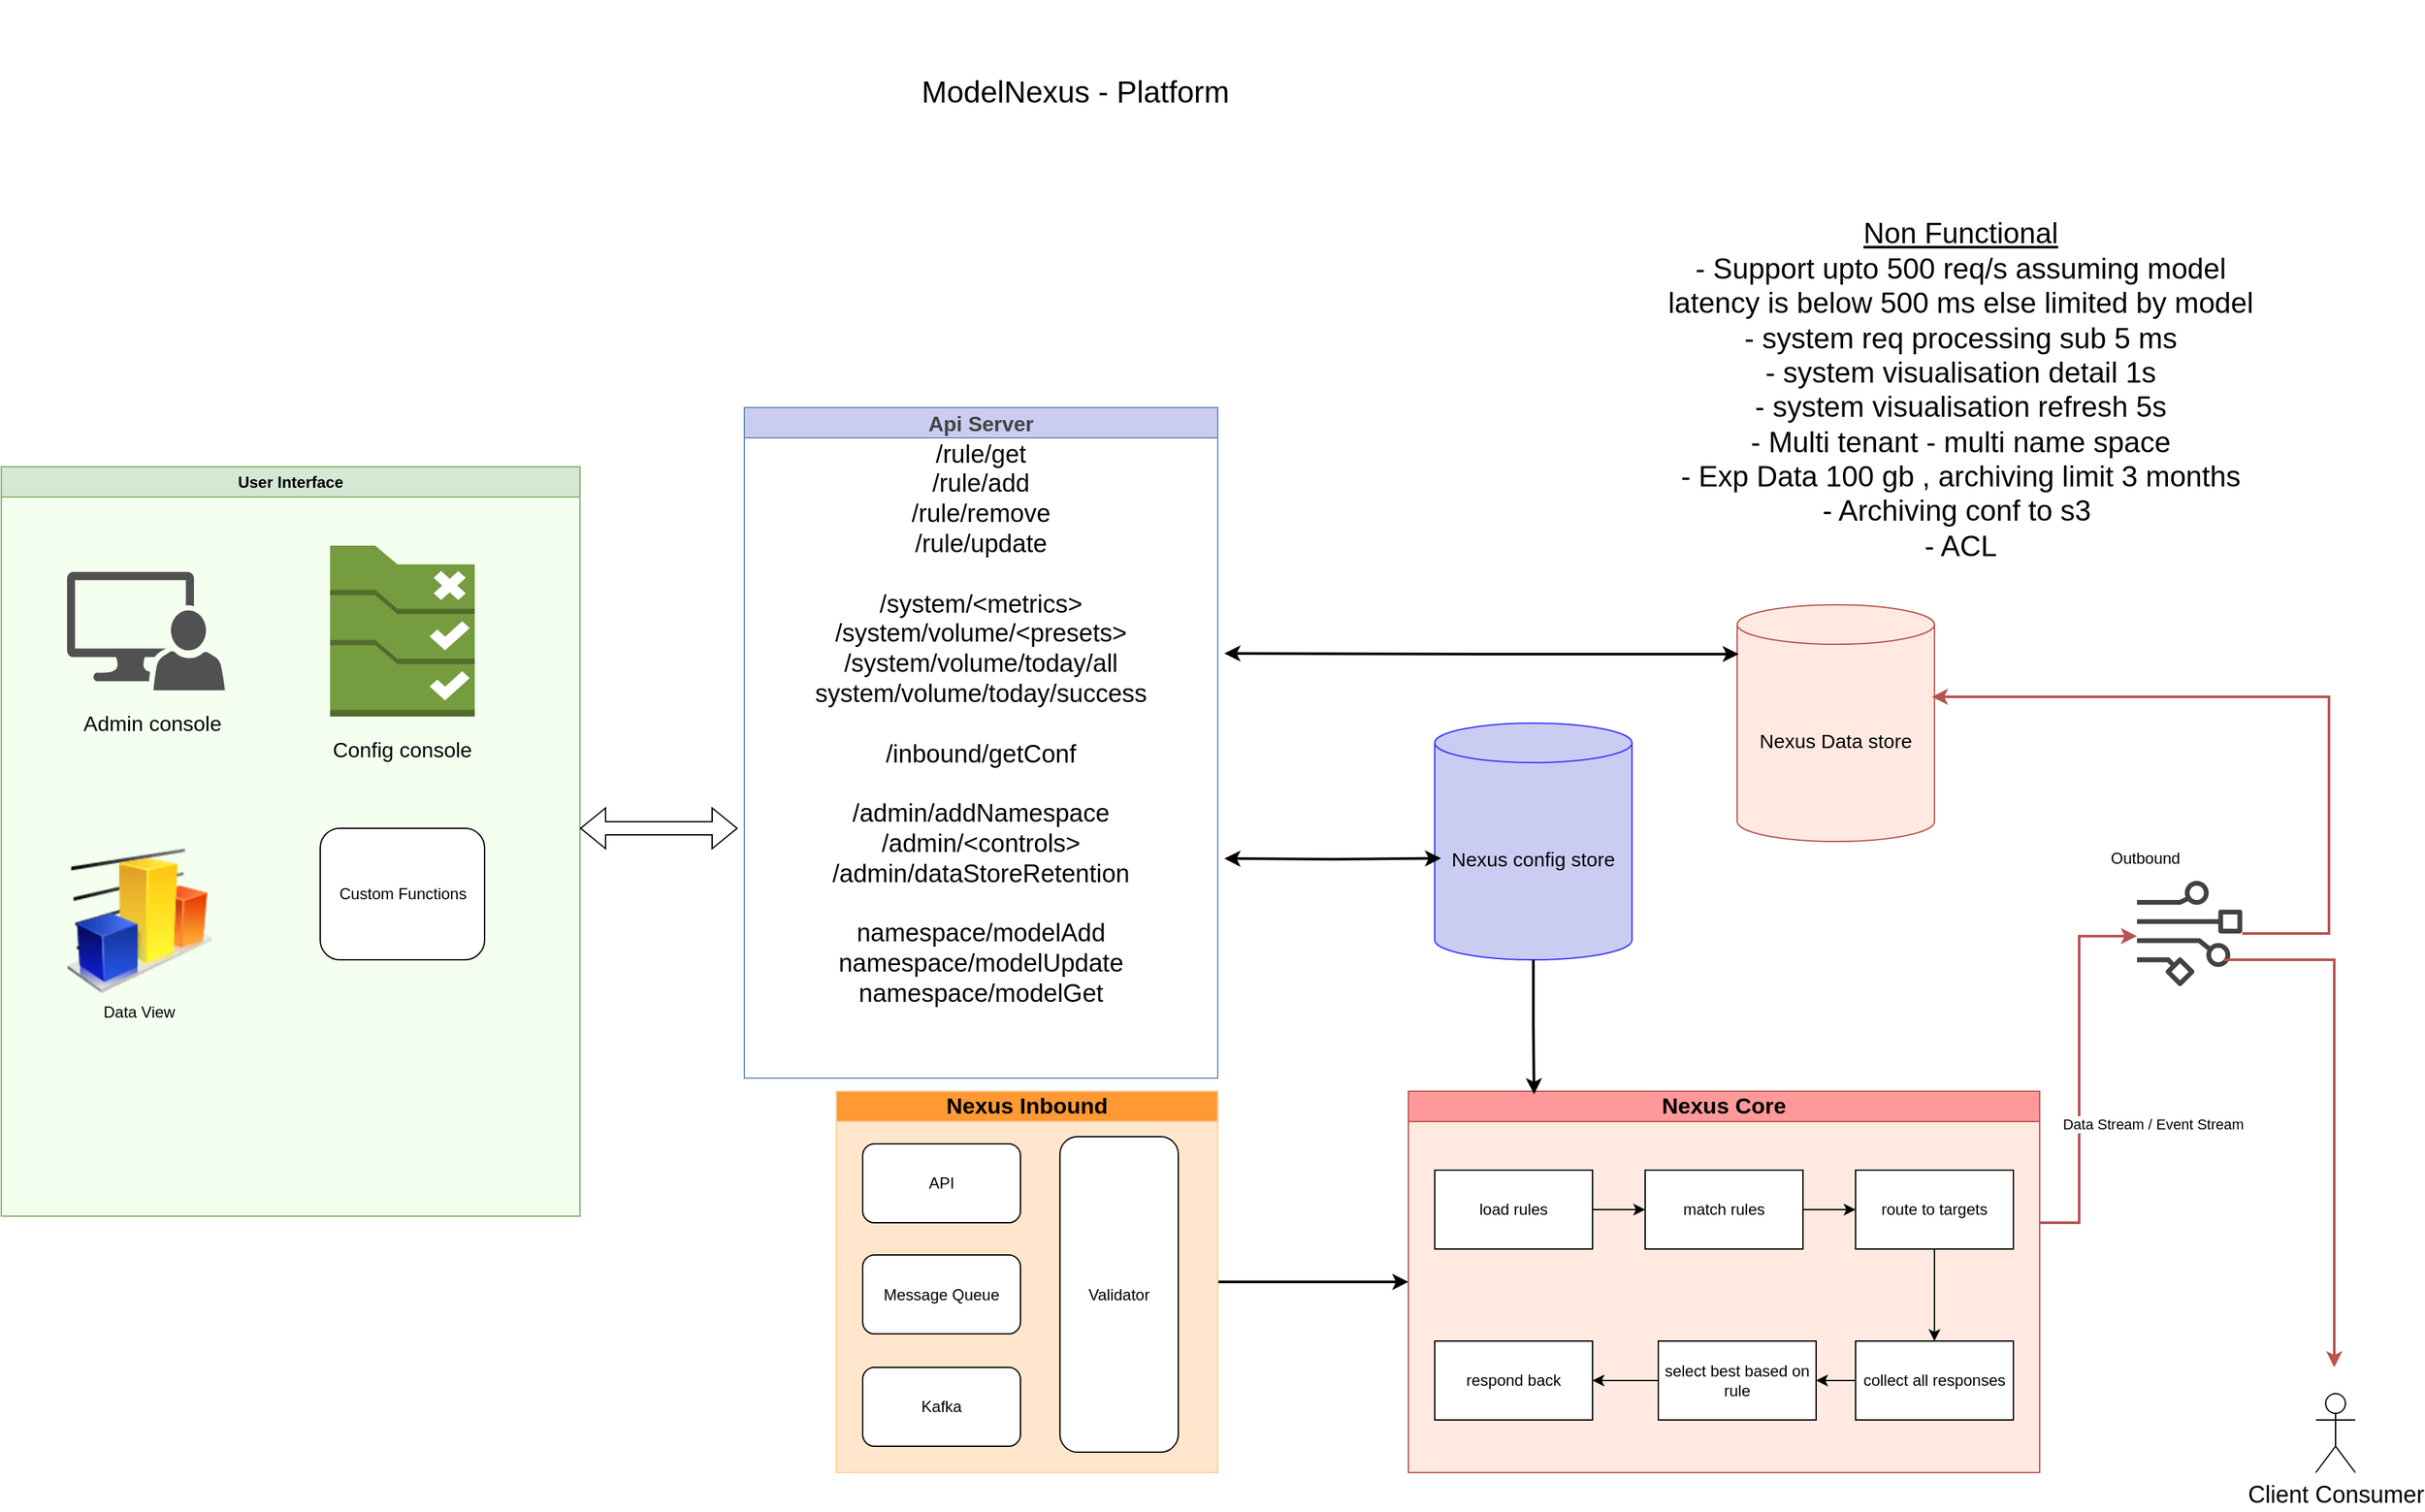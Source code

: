 <mxfile version="24.7.7">
  <diagram name="Page-1" id="GuJsaFXCf7rbCacDJFg-">
    <mxGraphModel dx="2049" dy="2318" grid="1" gridSize="10" guides="1" tooltips="1" connect="1" arrows="1" fold="1" page="1" pageScale="1" pageWidth="827" pageHeight="1169" math="0" shadow="0">
      <root>
        <mxCell id="0" />
        <mxCell id="1" parent="0" />
        <mxCell id="SCZvKBO57X7So9eVnbbf-1" value="&lt;font style=&quot;font-size: 23px;&quot;&gt;ModelNexus - Platform&amp;nbsp;&lt;/font&gt;" style="text;html=1;align=center;verticalAlign=middle;whiteSpace=wrap;rounded=0;" parent="1" vertex="1">
          <mxGeometry x="690" y="-340" width="320" height="140" as="geometry" />
        </mxCell>
        <mxCell id="SCZvKBO57X7So9eVnbbf-6" value="&lt;font style=&quot;font-size: 17px;&quot;&gt;Nexus Core&lt;/font&gt;" style="swimlane;whiteSpace=wrap;html=1;fillColor=#FF9999;strokeColor=#b85450;swimlaneFillColor=#FFE9E0;" parent="1" vertex="1">
          <mxGeometry x="1100" y="490" width="480" height="290" as="geometry" />
        </mxCell>
        <mxCell id="SCZvKBO57X7So9eVnbbf-15" style="edgeStyle=orthogonalEdgeStyle;rounded=0;orthogonalLoop=1;jettySize=auto;html=1;exitX=1;exitY=0.5;exitDx=0;exitDy=0;entryX=0;entryY=0.5;entryDx=0;entryDy=0;" parent="SCZvKBO57X7So9eVnbbf-6" source="SCZvKBO57X7So9eVnbbf-7" target="SCZvKBO57X7So9eVnbbf-8" edge="1">
          <mxGeometry relative="1" as="geometry" />
        </mxCell>
        <mxCell id="SCZvKBO57X7So9eVnbbf-7" value="load rules" style="rounded=0;whiteSpace=wrap;html=1;" parent="SCZvKBO57X7So9eVnbbf-6" vertex="1">
          <mxGeometry x="20" y="60" width="120" height="60" as="geometry" />
        </mxCell>
        <mxCell id="SCZvKBO57X7So9eVnbbf-16" style="edgeStyle=orthogonalEdgeStyle;rounded=0;orthogonalLoop=1;jettySize=auto;html=1;exitX=1;exitY=0.5;exitDx=0;exitDy=0;entryX=0;entryY=0.5;entryDx=0;entryDy=0;" parent="SCZvKBO57X7So9eVnbbf-6" source="SCZvKBO57X7So9eVnbbf-8" target="SCZvKBO57X7So9eVnbbf-9" edge="1">
          <mxGeometry relative="1" as="geometry" />
        </mxCell>
        <mxCell id="SCZvKBO57X7So9eVnbbf-8" value="match rules" style="rounded=0;whiteSpace=wrap;html=1;" parent="SCZvKBO57X7So9eVnbbf-6" vertex="1">
          <mxGeometry x="180" y="60" width="120" height="60" as="geometry" />
        </mxCell>
        <mxCell id="SCZvKBO57X7So9eVnbbf-19" style="edgeStyle=orthogonalEdgeStyle;rounded=0;orthogonalLoop=1;jettySize=auto;html=1;exitX=0.5;exitY=1;exitDx=0;exitDy=0;entryX=0.5;entryY=0;entryDx=0;entryDy=0;" parent="SCZvKBO57X7So9eVnbbf-6" source="SCZvKBO57X7So9eVnbbf-9" target="SCZvKBO57X7So9eVnbbf-14" edge="1">
          <mxGeometry relative="1" as="geometry" />
        </mxCell>
        <mxCell id="SCZvKBO57X7So9eVnbbf-9" value="route to targets" style="rounded=0;whiteSpace=wrap;html=1;" parent="SCZvKBO57X7So9eVnbbf-6" vertex="1">
          <mxGeometry x="340" y="60" width="120" height="60" as="geometry" />
        </mxCell>
        <mxCell id="SCZvKBO57X7So9eVnbbf-39" style="edgeStyle=orthogonalEdgeStyle;rounded=0;orthogonalLoop=1;jettySize=auto;html=1;exitX=0;exitY=0.5;exitDx=0;exitDy=0;entryX=1;entryY=0.5;entryDx=0;entryDy=0;" parent="SCZvKBO57X7So9eVnbbf-6" source="SCZvKBO57X7So9eVnbbf-14" target="SCZvKBO57X7So9eVnbbf-28" edge="1">
          <mxGeometry relative="1" as="geometry" />
        </mxCell>
        <mxCell id="SCZvKBO57X7So9eVnbbf-14" value="collect all responses" style="rounded=0;whiteSpace=wrap;html=1;" parent="SCZvKBO57X7So9eVnbbf-6" vertex="1">
          <mxGeometry x="340" y="190" width="120" height="60" as="geometry" />
        </mxCell>
        <mxCell id="SCZvKBO57X7So9eVnbbf-40" style="edgeStyle=orthogonalEdgeStyle;rounded=0;orthogonalLoop=1;jettySize=auto;html=1;exitX=0;exitY=0.5;exitDx=0;exitDy=0;entryX=1;entryY=0.5;entryDx=0;entryDy=0;" parent="SCZvKBO57X7So9eVnbbf-6" source="SCZvKBO57X7So9eVnbbf-28" target="SCZvKBO57X7So9eVnbbf-38" edge="1">
          <mxGeometry relative="1" as="geometry" />
        </mxCell>
        <mxCell id="SCZvKBO57X7So9eVnbbf-28" value="select best based on rule" style="rounded=0;whiteSpace=wrap;html=1;" parent="SCZvKBO57X7So9eVnbbf-6" vertex="1">
          <mxGeometry x="190" y="190" width="120" height="60" as="geometry" />
        </mxCell>
        <mxCell id="SCZvKBO57X7So9eVnbbf-38" value="respond back" style="rounded=0;whiteSpace=wrap;html=1;" parent="SCZvKBO57X7So9eVnbbf-6" vertex="1">
          <mxGeometry x="20" y="190" width="120" height="60" as="geometry" />
        </mxCell>
        <mxCell id="SCZvKBO57X7So9eVnbbf-41" value="&lt;font style=&quot;font-size: 15px;&quot;&gt;Nexus config store&lt;/font&gt;" style="shape=cylinder3;whiteSpace=wrap;html=1;boundedLbl=1;backgroundOutline=1;size=15;fillColor=#CBCCF2;strokeColor=#3333FF;" parent="1" vertex="1">
          <mxGeometry x="1120" y="210" width="150" height="180" as="geometry" />
        </mxCell>
        <mxCell id="SCZvKBO57X7So9eVnbbf-42" value="&lt;font color=&quot;#424242&quot; style=&quot;font-size: 16px;&quot;&gt;Api Server&lt;/font&gt;" style="swimlane;whiteSpace=wrap;html=1;fillColor=#CBCCF2;strokeColor=#6c8ebf;" parent="1" vertex="1">
          <mxGeometry x="595" y="-30" width="360" height="510" as="geometry" />
        </mxCell>
        <mxCell id="5m-fN42RZaUffiaMogSR-8" value="&lt;div&gt;&lt;span style=&quot;font-size: 19px;&quot;&gt;&lt;br&gt;&lt;/span&gt;&lt;/div&gt;&lt;div&gt;&lt;span style=&quot;font-size: 19px;&quot;&gt;/rule/get&lt;/span&gt;&lt;br&gt;&lt;/div&gt;&lt;span style=&quot;font-size: 19px;&quot;&gt;/rule/add&lt;/span&gt;&lt;div&gt;&lt;span style=&quot;font-size: 19px;&quot;&gt;/rule/remove&lt;/span&gt;&lt;/div&gt;&lt;div&gt;&lt;span style=&quot;font-size: 19px;&quot;&gt;/rule/update&lt;/span&gt;&lt;/div&gt;&lt;div&gt;&lt;span style=&quot;font-size: 19px;&quot;&gt;&lt;br&gt;&lt;/span&gt;&lt;/div&gt;&lt;div&gt;&lt;span style=&quot;font-size: 19px;&quot;&gt;/system/&amp;lt;metrics&amp;gt;&lt;/span&gt;&lt;/div&gt;&lt;div&gt;&lt;span style=&quot;font-size: 19px;&quot;&gt;/system/volume/&amp;lt;presets&amp;gt;&lt;/span&gt;&lt;/div&gt;&lt;div&gt;&lt;span style=&quot;font-size: 19px;&quot;&gt;/system/volume/today/all&lt;/span&gt;&lt;/div&gt;&lt;div&gt;&lt;span style=&quot;font-size: 19px;&quot;&gt;system/volume/today/success&lt;/span&gt;&lt;/div&gt;&lt;div&gt;&lt;span style=&quot;font-size: 19px;&quot;&gt;&lt;br&gt;&lt;/span&gt;&lt;/div&gt;&lt;div&gt;&lt;span style=&quot;font-size: 19px;&quot;&gt;/inbound/getConf&lt;/span&gt;&lt;/div&gt;&lt;div&gt;&lt;span style=&quot;font-size: 19px;&quot;&gt;&lt;br&gt;&lt;/span&gt;&lt;/div&gt;&lt;div&gt;&lt;span style=&quot;font-size: 19px;&quot;&gt;/admin/addNamespace&lt;/span&gt;&lt;/div&gt;&lt;div&gt;&lt;span style=&quot;font-size: 19px;&quot;&gt;/admin/&amp;lt;controls&amp;gt;&lt;/span&gt;&lt;/div&gt;&lt;div&gt;&lt;span style=&quot;font-size: 19px;&quot;&gt;/admin/dataStoreRetention&lt;/span&gt;&lt;/div&gt;&lt;div&gt;&lt;span style=&quot;font-size: 19px;&quot;&gt;&lt;br&gt;&lt;/span&gt;&lt;/div&gt;&lt;div&gt;&lt;span style=&quot;font-size: 19px;&quot;&gt;namespace/modelAdd&lt;/span&gt;&lt;/div&gt;&lt;div&gt;&lt;span style=&quot;font-size: 19px;&quot;&gt;namespace/modelUpdate&lt;/span&gt;&lt;/div&gt;&lt;div&gt;&lt;span style=&quot;font-size: 19px;&quot;&gt;namespace/modelGet&lt;/span&gt;&lt;/div&gt;&lt;div&gt;&lt;span style=&quot;font-size: 19px;&quot;&gt;&lt;br&gt;&lt;/span&gt;&lt;/div&gt;&lt;div&gt;&lt;br&gt;&lt;/div&gt;&lt;div&gt;&lt;br&gt;&lt;/div&gt;" style="text;html=1;align=center;verticalAlign=middle;whiteSpace=wrap;rounded=0;" vertex="1" parent="SCZvKBO57X7So9eVnbbf-42">
          <mxGeometry x="75" y="150" width="210" height="210" as="geometry" />
        </mxCell>
        <mxCell id="SCZvKBO57X7So9eVnbbf-51" style="edgeStyle=orthogonalEdgeStyle;rounded=0;orthogonalLoop=1;jettySize=auto;html=1;entryX=0;entryY=0.5;entryDx=0;entryDy=0;strokeWidth=2;" parent="1" source="SCZvKBO57X7So9eVnbbf-47" target="SCZvKBO57X7So9eVnbbf-6" edge="1">
          <mxGeometry relative="1" as="geometry" />
        </mxCell>
        <mxCell id="SCZvKBO57X7So9eVnbbf-47" value="&lt;font style=&quot;font-size: 17px;&quot;&gt;Nexus Inbound&lt;/font&gt;" style="swimlane;whiteSpace=wrap;html=1;fillColor=#FF9933;strokeColor=#FFCC99;swimlaneFillColor=#FFE6CC;" parent="1" vertex="1">
          <mxGeometry x="665" y="490" width="290" height="290" as="geometry" />
        </mxCell>
        <mxCell id="SCZvKBO57X7So9eVnbbf-48" value="API" style="rounded=1;whiteSpace=wrap;html=1;" parent="SCZvKBO57X7So9eVnbbf-47" vertex="1">
          <mxGeometry x="20" y="40" width="120" height="60" as="geometry" />
        </mxCell>
        <mxCell id="SCZvKBO57X7So9eVnbbf-49" value="Message Queue" style="rounded=1;whiteSpace=wrap;html=1;" parent="SCZvKBO57X7So9eVnbbf-47" vertex="1">
          <mxGeometry x="20" y="124.5" width="120" height="60" as="geometry" />
        </mxCell>
        <mxCell id="SCZvKBO57X7So9eVnbbf-50" value="Kafka" style="rounded=1;whiteSpace=wrap;html=1;" parent="SCZvKBO57X7So9eVnbbf-47" vertex="1">
          <mxGeometry x="20" y="210" width="120" height="60" as="geometry" />
        </mxCell>
        <mxCell id="SCZvKBO57X7So9eVnbbf-56" value="Validator" style="rounded=1;whiteSpace=wrap;html=1;rotation=0;" parent="SCZvKBO57X7So9eVnbbf-47" vertex="1">
          <mxGeometry x="170" y="34.5" width="90" height="240" as="geometry" />
        </mxCell>
        <mxCell id="SCZvKBO57X7So9eVnbbf-52" value="&lt;font style=&quot;font-size: 15px;&quot;&gt;Nexus Data store&lt;/font&gt;" style="shape=cylinder3;whiteSpace=wrap;html=1;boundedLbl=1;backgroundOutline=1;size=15;fillColor=#FFE9E0;strokeColor=#b85450;" parent="1" vertex="1">
          <mxGeometry x="1350" y="120" width="150" height="180" as="geometry" />
        </mxCell>
        <mxCell id="SCZvKBO57X7So9eVnbbf-61" style="edgeStyle=orthogonalEdgeStyle;rounded=0;orthogonalLoop=1;jettySize=auto;html=1;entryX=0.032;entryY=0.571;entryDx=0;entryDy=0;entryPerimeter=0;startArrow=classic;startFill=1;strokeWidth=2;" parent="1" target="SCZvKBO57X7So9eVnbbf-41" edge="1">
          <mxGeometry relative="1" as="geometry">
            <mxPoint x="960" y="313" as="sourcePoint" />
          </mxGeometry>
        </mxCell>
        <mxCell id="SCZvKBO57X7So9eVnbbf-62" style="edgeStyle=orthogonalEdgeStyle;rounded=0;orthogonalLoop=1;jettySize=auto;html=1;entryX=0.008;entryY=0.208;entryDx=0;entryDy=0;entryPerimeter=0;startArrow=classic;startFill=1;strokeWidth=2;" parent="1" target="SCZvKBO57X7So9eVnbbf-52" edge="1">
          <mxGeometry relative="1" as="geometry">
            <mxPoint x="960" y="157" as="sourcePoint" />
          </mxGeometry>
        </mxCell>
        <mxCell id="SCZvKBO57X7So9eVnbbf-64" style="edgeStyle=orthogonalEdgeStyle;rounded=0;orthogonalLoop=1;jettySize=auto;html=1;exitX=0.5;exitY=1;exitDx=0;exitDy=0;exitPerimeter=0;entryX=0.199;entryY=0.008;entryDx=0;entryDy=0;entryPerimeter=0;strokeWidth=2;" parent="1" source="SCZvKBO57X7So9eVnbbf-41" target="SCZvKBO57X7So9eVnbbf-6" edge="1">
          <mxGeometry relative="1" as="geometry" />
        </mxCell>
        <mxCell id="SCZvKBO57X7So9eVnbbf-66" value="" style="sketch=0;outlineConnect=0;fillColor=#424242;strokeColor=#3A5431;dashed=0;verticalLabelPosition=bottom;verticalAlign=top;align=center;html=1;fontSize=12;fontStyle=0;aspect=fixed;pointerEvents=1;shape=mxgraph.aws4.data_stream;fontColor=#ffffff;" parent="1" vertex="1">
          <mxGeometry x="1654" y="330" width="80" height="80" as="geometry" />
        </mxCell>
        <mxCell id="5m-fN42RZaUffiaMogSR-2" style="edgeStyle=orthogonalEdgeStyle;rounded=0;orthogonalLoop=1;jettySize=auto;html=1;fillColor=#f8cecc;strokeColor=#b85450;strokeWidth=2;" edge="1" parent="1" target="SCZvKBO57X7So9eVnbbf-66">
          <mxGeometry relative="1" as="geometry">
            <mxPoint x="1580" y="590" as="sourcePoint" />
            <mxPoint x="1620" y="590" as="targetPoint" />
            <Array as="points">
              <mxPoint x="1610" y="590" />
              <mxPoint x="1610" y="372" />
            </Array>
          </mxGeometry>
        </mxCell>
        <mxCell id="5m-fN42RZaUffiaMogSR-3" value="Data Stream / Event Stream" style="edgeLabel;html=1;align=center;verticalAlign=middle;resizable=0;points=[];" vertex="1" connectable="0" parent="5m-fN42RZaUffiaMogSR-2">
          <mxGeometry x="-0.616" y="1" relative="1" as="geometry">
            <mxPoint x="57" y="-49" as="offset" />
          </mxGeometry>
        </mxCell>
        <mxCell id="5m-fN42RZaUffiaMogSR-5" value="" style="endArrow=classic;html=1;rounded=0;edgeStyle=orthogonalEdgeStyle;fillColor=#f8cecc;strokeColor=#b85450;strokeWidth=2;" edge="1" parent="1" source="SCZvKBO57X7So9eVnbbf-66">
          <mxGeometry width="50" height="50" relative="1" as="geometry">
            <mxPoint x="1790" y="370" as="sourcePoint" />
            <mxPoint x="1498" y="190" as="targetPoint" />
            <Array as="points">
              <mxPoint x="1800" y="370" />
              <mxPoint x="1800" y="190" />
              <mxPoint x="1498" y="190" />
            </Array>
          </mxGeometry>
        </mxCell>
        <mxCell id="5m-fN42RZaUffiaMogSR-6" value="" style="endArrow=classic;html=1;rounded=0;edgeStyle=orthogonalEdgeStyle;fillColor=#f8cecc;strokeColor=#b85450;strokeWidth=2;exitX=0.825;exitY=0.75;exitDx=0;exitDy=0;exitPerimeter=0;" edge="1" parent="1" source="SCZvKBO57X7So9eVnbbf-66">
          <mxGeometry width="50" height="50" relative="1" as="geometry">
            <mxPoint x="1740" y="390" as="sourcePoint" />
            <mxPoint x="1804" y="700" as="targetPoint" />
            <Array as="points">
              <mxPoint x="1804" y="390" />
            </Array>
          </mxGeometry>
        </mxCell>
        <mxCell id="5m-fN42RZaUffiaMogSR-7" value="&lt;font style=&quot;font-size: 18px;&quot;&gt;Client Consumer&lt;/font&gt;" style="shape=umlActor;verticalLabelPosition=bottom;verticalAlign=top;html=1;outlineConnect=0;" vertex="1" parent="1">
          <mxGeometry x="1790" y="720" width="30" height="60" as="geometry" />
        </mxCell>
        <mxCell id="5m-fN42RZaUffiaMogSR-10" value="User Interface" style="swimlane;whiteSpace=wrap;html=1;fillColor=#d5e8d4;strokeColor=#82b366;swimlaneFillColor=#F4FFF0;" vertex="1" parent="1">
          <mxGeometry x="30" y="15" width="440" height="570" as="geometry" />
        </mxCell>
        <mxCell id="5m-fN42RZaUffiaMogSR-14" value="" style="sketch=0;pointerEvents=1;shadow=0;dashed=0;html=1;strokeColor=none;labelPosition=center;verticalLabelPosition=bottom;verticalAlign=top;align=center;fillColor=#515151;shape=mxgraph.mscae.system_center.admin_console" vertex="1" parent="5m-fN42RZaUffiaMogSR-10">
          <mxGeometry x="50" y="80" width="120" height="90" as="geometry" />
        </mxCell>
        <mxCell id="5m-fN42RZaUffiaMogSR-15" value="" style="outlineConnect=0;dashed=0;verticalLabelPosition=bottom;verticalAlign=top;align=center;html=1;shape=mxgraph.aws3.config_rule;fillColor=#759C3E;gradientColor=none;" vertex="1" parent="5m-fN42RZaUffiaMogSR-10">
          <mxGeometry x="250" y="60" width="110" height="130" as="geometry" />
        </mxCell>
        <mxCell id="5m-fN42RZaUffiaMogSR-19" value="" style="image;html=1;image=img/lib/clip_art/finance/Graph_128x128.png" vertex="1" parent="5m-fN42RZaUffiaMogSR-10">
          <mxGeometry x="30" y="290" width="150" height="110" as="geometry" />
        </mxCell>
        <mxCell id="5m-fN42RZaUffiaMogSR-21" value="&lt;font style=&quot;font-size: 16px;&quot;&gt;Admin console&lt;/font&gt;" style="text;html=1;align=center;verticalAlign=middle;whiteSpace=wrap;rounded=0;" vertex="1" parent="5m-fN42RZaUffiaMogSR-10">
          <mxGeometry x="45" y="180" width="140" height="30" as="geometry" />
        </mxCell>
        <mxCell id="5m-fN42RZaUffiaMogSR-27" value="&lt;font style=&quot;font-size: 16px;&quot;&gt;Config console&lt;/font&gt;" style="text;html=1;align=center;verticalAlign=middle;whiteSpace=wrap;rounded=0;" vertex="1" parent="5m-fN42RZaUffiaMogSR-10">
          <mxGeometry x="235" y="200" width="140" height="30" as="geometry" />
        </mxCell>
        <mxCell id="5m-fN42RZaUffiaMogSR-28" value="Data View" style="text;html=1;align=center;verticalAlign=middle;whiteSpace=wrap;rounded=0;" vertex="1" parent="5m-fN42RZaUffiaMogSR-10">
          <mxGeometry x="75" y="400" width="60" height="30" as="geometry" />
        </mxCell>
        <mxCell id="5m-fN42RZaUffiaMogSR-31" value="Custom Functions" style="rounded=1;whiteSpace=wrap;html=1;" vertex="1" parent="5m-fN42RZaUffiaMogSR-10">
          <mxGeometry x="242.5" y="275" width="125" height="100" as="geometry" />
        </mxCell>
        <mxCell id="5m-fN42RZaUffiaMogSR-20" value="Outbound" style="text;html=1;align=center;verticalAlign=middle;resizable=0;points=[];autosize=1;strokeColor=none;fillColor=none;" vertex="1" parent="1">
          <mxGeometry x="1620" y="298" width="80" height="30" as="geometry" />
        </mxCell>
        <mxCell id="5m-fN42RZaUffiaMogSR-30" value="" style="shape=flexArrow;endArrow=classic;startArrow=classic;html=1;rounded=0;" edge="1" parent="1">
          <mxGeometry width="100" height="100" relative="1" as="geometry">
            <mxPoint x="470" y="290" as="sourcePoint" />
            <mxPoint x="590" y="290" as="targetPoint" />
          </mxGeometry>
        </mxCell>
        <mxCell id="5m-fN42RZaUffiaMogSR-32" value="&lt;font style=&quot;font-size: 22px;&quot;&gt;&lt;u&gt;Non Functional&lt;/u&gt;&lt;/font&gt;&lt;div style=&quot;font-size: 22px;&quot;&gt;&lt;font style=&quot;font-size: 22px;&quot;&gt;- Support upto 500 req/s assuming model latency is below 500 ms else limited by model&lt;/font&gt;&lt;/div&gt;&lt;div style=&quot;font-size: 22px;&quot;&gt;&lt;font style=&quot;font-size: 22px;&quot;&gt;- system req processing sub 5 ms&lt;/font&gt;&lt;/div&gt;&lt;div style=&quot;font-size: 22px;&quot;&gt;&lt;font style=&quot;font-size: 22px;&quot;&gt;- system visualisation detail 1s&lt;/font&gt;&lt;/div&gt;&lt;div style=&quot;font-size: 22px;&quot;&gt;&lt;font style=&quot;font-size: 22px;&quot;&gt;- system visualisation refresh 5s&lt;/font&gt;&lt;/div&gt;&lt;div style=&quot;font-size: 22px;&quot;&gt;&lt;font style=&quot;font-size: 22px;&quot;&gt;- Multi tenant - multi name space&lt;/font&gt;&lt;/div&gt;&lt;div style=&quot;font-size: 22px;&quot;&gt;&lt;font style=&quot;font-size: 22px;&quot;&gt;- Exp Data 100 gb , archiving limit 3 months&lt;/font&gt;&lt;/div&gt;&lt;div style=&quot;font-size: 22px;&quot;&gt;&lt;font style=&quot;font-size: 22px;&quot;&gt;- Archiving conf to s3&amp;nbsp;&lt;/font&gt;&lt;/div&gt;&lt;div style=&quot;font-size: 22px;&quot;&gt;&lt;font style=&quot;font-size: 22px;&quot;&gt;- ACL&lt;/font&gt;&lt;/div&gt;&lt;div style=&quot;font-size: 22px;&quot;&gt;&lt;br&gt;&lt;/div&gt;" style="text;html=1;align=center;verticalAlign=middle;whiteSpace=wrap;rounded=0;strokeWidth=4;" vertex="1" parent="1">
          <mxGeometry x="1290" y="-70" width="460" height="80" as="geometry" />
        </mxCell>
      </root>
    </mxGraphModel>
  </diagram>
</mxfile>

